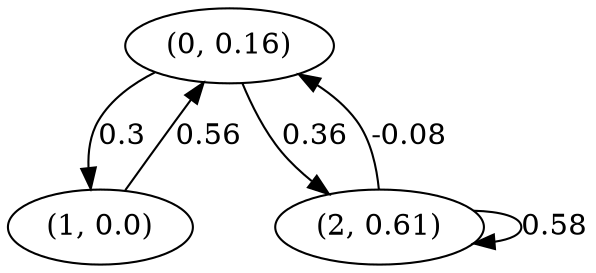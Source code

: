 digraph {
    0 [ label = "(0, 0.16)" ]
    1 [ label = "(1, 0.0)" ]
    2 [ label = "(2, 0.61)" ]
    2 -> 2 [ label = "0.58" ]
    1 -> 0 [ label = "0.56" ]
    2 -> 0 [ label = "-0.08" ]
    0 -> 1 [ label = "0.3" ]
    0 -> 2 [ label = "0.36" ]
}

